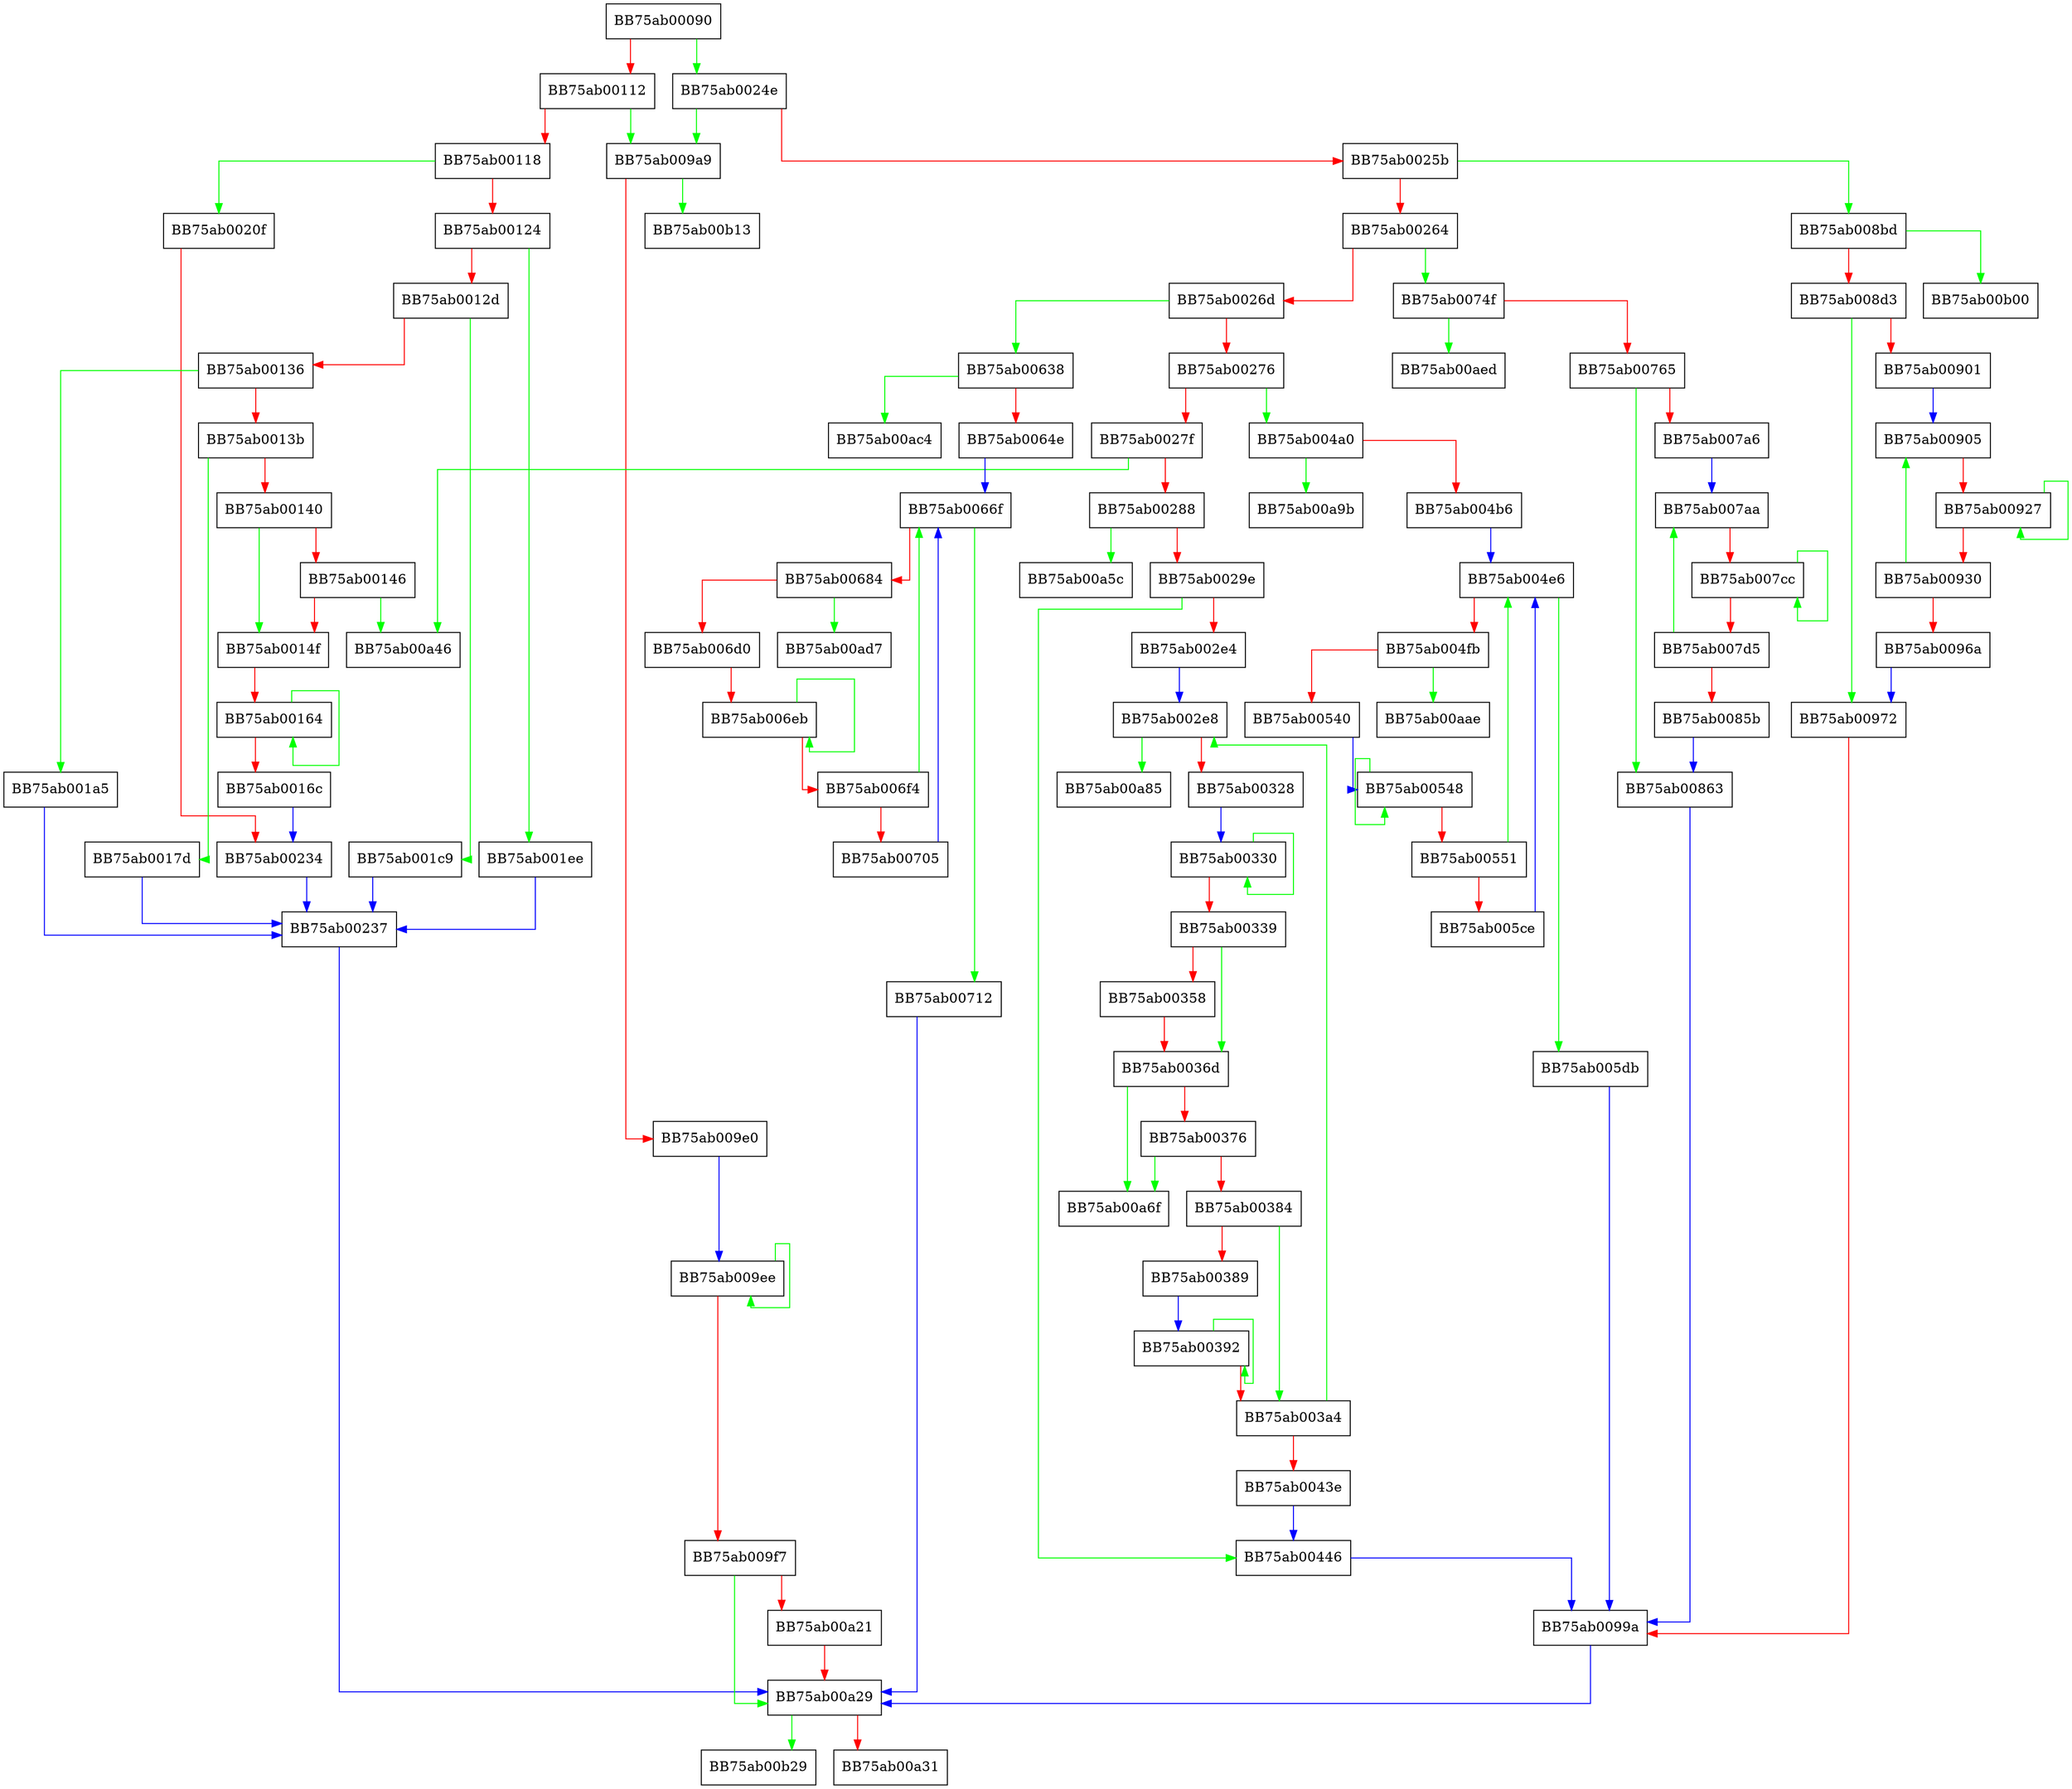 digraph mp_lua_api_LoadDBVar {
  node [shape="box"];
  graph [splines=ortho];
  BB75ab00090 -> BB75ab0024e [color="green"];
  BB75ab00090 -> BB75ab00112 [color="red"];
  BB75ab00112 -> BB75ab009a9 [color="green"];
  BB75ab00112 -> BB75ab00118 [color="red"];
  BB75ab00118 -> BB75ab0020f [color="green"];
  BB75ab00118 -> BB75ab00124 [color="red"];
  BB75ab00124 -> BB75ab001ee [color="green"];
  BB75ab00124 -> BB75ab0012d [color="red"];
  BB75ab0012d -> BB75ab001c9 [color="green"];
  BB75ab0012d -> BB75ab00136 [color="red"];
  BB75ab00136 -> BB75ab001a5 [color="green"];
  BB75ab00136 -> BB75ab0013b [color="red"];
  BB75ab0013b -> BB75ab0017d [color="green"];
  BB75ab0013b -> BB75ab00140 [color="red"];
  BB75ab00140 -> BB75ab0014f [color="green"];
  BB75ab00140 -> BB75ab00146 [color="red"];
  BB75ab00146 -> BB75ab00a46 [color="green"];
  BB75ab00146 -> BB75ab0014f [color="red"];
  BB75ab0014f -> BB75ab00164 [color="red"];
  BB75ab00164 -> BB75ab00164 [color="green"];
  BB75ab00164 -> BB75ab0016c [color="red"];
  BB75ab0016c -> BB75ab00234 [color="blue"];
  BB75ab0017d -> BB75ab00237 [color="blue"];
  BB75ab001a5 -> BB75ab00237 [color="blue"];
  BB75ab001c9 -> BB75ab00237 [color="blue"];
  BB75ab001ee -> BB75ab00237 [color="blue"];
  BB75ab0020f -> BB75ab00234 [color="red"];
  BB75ab00234 -> BB75ab00237 [color="blue"];
  BB75ab00237 -> BB75ab00a29 [color="blue"];
  BB75ab0024e -> BB75ab009a9 [color="green"];
  BB75ab0024e -> BB75ab0025b [color="red"];
  BB75ab0025b -> BB75ab008bd [color="green"];
  BB75ab0025b -> BB75ab00264 [color="red"];
  BB75ab00264 -> BB75ab0074f [color="green"];
  BB75ab00264 -> BB75ab0026d [color="red"];
  BB75ab0026d -> BB75ab00638 [color="green"];
  BB75ab0026d -> BB75ab00276 [color="red"];
  BB75ab00276 -> BB75ab004a0 [color="green"];
  BB75ab00276 -> BB75ab0027f [color="red"];
  BB75ab0027f -> BB75ab00a46 [color="green"];
  BB75ab0027f -> BB75ab00288 [color="red"];
  BB75ab00288 -> BB75ab00a5c [color="green"];
  BB75ab00288 -> BB75ab0029e [color="red"];
  BB75ab0029e -> BB75ab00446 [color="green"];
  BB75ab0029e -> BB75ab002e4 [color="red"];
  BB75ab002e4 -> BB75ab002e8 [color="blue"];
  BB75ab002e8 -> BB75ab00a85 [color="green"];
  BB75ab002e8 -> BB75ab00328 [color="red"];
  BB75ab00328 -> BB75ab00330 [color="blue"];
  BB75ab00330 -> BB75ab00330 [color="green"];
  BB75ab00330 -> BB75ab00339 [color="red"];
  BB75ab00339 -> BB75ab0036d [color="green"];
  BB75ab00339 -> BB75ab00358 [color="red"];
  BB75ab00358 -> BB75ab0036d [color="red"];
  BB75ab0036d -> BB75ab00a6f [color="green"];
  BB75ab0036d -> BB75ab00376 [color="red"];
  BB75ab00376 -> BB75ab00a6f [color="green"];
  BB75ab00376 -> BB75ab00384 [color="red"];
  BB75ab00384 -> BB75ab003a4 [color="green"];
  BB75ab00384 -> BB75ab00389 [color="red"];
  BB75ab00389 -> BB75ab00392 [color="blue"];
  BB75ab00392 -> BB75ab00392 [color="green"];
  BB75ab00392 -> BB75ab003a4 [color="red"];
  BB75ab003a4 -> BB75ab002e8 [color="green"];
  BB75ab003a4 -> BB75ab0043e [color="red"];
  BB75ab0043e -> BB75ab00446 [color="blue"];
  BB75ab00446 -> BB75ab0099a [color="blue"];
  BB75ab004a0 -> BB75ab00a9b [color="green"];
  BB75ab004a0 -> BB75ab004b6 [color="red"];
  BB75ab004b6 -> BB75ab004e6 [color="blue"];
  BB75ab004e6 -> BB75ab005db [color="green"];
  BB75ab004e6 -> BB75ab004fb [color="red"];
  BB75ab004fb -> BB75ab00aae [color="green"];
  BB75ab004fb -> BB75ab00540 [color="red"];
  BB75ab00540 -> BB75ab00548 [color="blue"];
  BB75ab00548 -> BB75ab00548 [color="green"];
  BB75ab00548 -> BB75ab00551 [color="red"];
  BB75ab00551 -> BB75ab004e6 [color="green"];
  BB75ab00551 -> BB75ab005ce [color="red"];
  BB75ab005ce -> BB75ab004e6 [color="blue"];
  BB75ab005db -> BB75ab0099a [color="blue"];
  BB75ab00638 -> BB75ab00ac4 [color="green"];
  BB75ab00638 -> BB75ab0064e [color="red"];
  BB75ab0064e -> BB75ab0066f [color="blue"];
  BB75ab0066f -> BB75ab00712 [color="green"];
  BB75ab0066f -> BB75ab00684 [color="red"];
  BB75ab00684 -> BB75ab00ad7 [color="green"];
  BB75ab00684 -> BB75ab006d0 [color="red"];
  BB75ab006d0 -> BB75ab006eb [color="red"];
  BB75ab006eb -> BB75ab006eb [color="green"];
  BB75ab006eb -> BB75ab006f4 [color="red"];
  BB75ab006f4 -> BB75ab0066f [color="green"];
  BB75ab006f4 -> BB75ab00705 [color="red"];
  BB75ab00705 -> BB75ab0066f [color="blue"];
  BB75ab00712 -> BB75ab00a29 [color="blue"];
  BB75ab0074f -> BB75ab00aed [color="green"];
  BB75ab0074f -> BB75ab00765 [color="red"];
  BB75ab00765 -> BB75ab00863 [color="green"];
  BB75ab00765 -> BB75ab007a6 [color="red"];
  BB75ab007a6 -> BB75ab007aa [color="blue"];
  BB75ab007aa -> BB75ab007cc [color="red"];
  BB75ab007cc -> BB75ab007cc [color="green"];
  BB75ab007cc -> BB75ab007d5 [color="red"];
  BB75ab007d5 -> BB75ab007aa [color="green"];
  BB75ab007d5 -> BB75ab0085b [color="red"];
  BB75ab0085b -> BB75ab00863 [color="blue"];
  BB75ab00863 -> BB75ab0099a [color="blue"];
  BB75ab008bd -> BB75ab00b00 [color="green"];
  BB75ab008bd -> BB75ab008d3 [color="red"];
  BB75ab008d3 -> BB75ab00972 [color="green"];
  BB75ab008d3 -> BB75ab00901 [color="red"];
  BB75ab00901 -> BB75ab00905 [color="blue"];
  BB75ab00905 -> BB75ab00927 [color="red"];
  BB75ab00927 -> BB75ab00927 [color="green"];
  BB75ab00927 -> BB75ab00930 [color="red"];
  BB75ab00930 -> BB75ab00905 [color="green"];
  BB75ab00930 -> BB75ab0096a [color="red"];
  BB75ab0096a -> BB75ab00972 [color="blue"];
  BB75ab00972 -> BB75ab0099a [color="red"];
  BB75ab0099a -> BB75ab00a29 [color="blue"];
  BB75ab009a9 -> BB75ab00b13 [color="green"];
  BB75ab009a9 -> BB75ab009e0 [color="red"];
  BB75ab009e0 -> BB75ab009ee [color="blue"];
  BB75ab009ee -> BB75ab009ee [color="green"];
  BB75ab009ee -> BB75ab009f7 [color="red"];
  BB75ab009f7 -> BB75ab00a29 [color="green"];
  BB75ab009f7 -> BB75ab00a21 [color="red"];
  BB75ab00a21 -> BB75ab00a29 [color="red"];
  BB75ab00a29 -> BB75ab00b29 [color="green"];
  BB75ab00a29 -> BB75ab00a31 [color="red"];
}